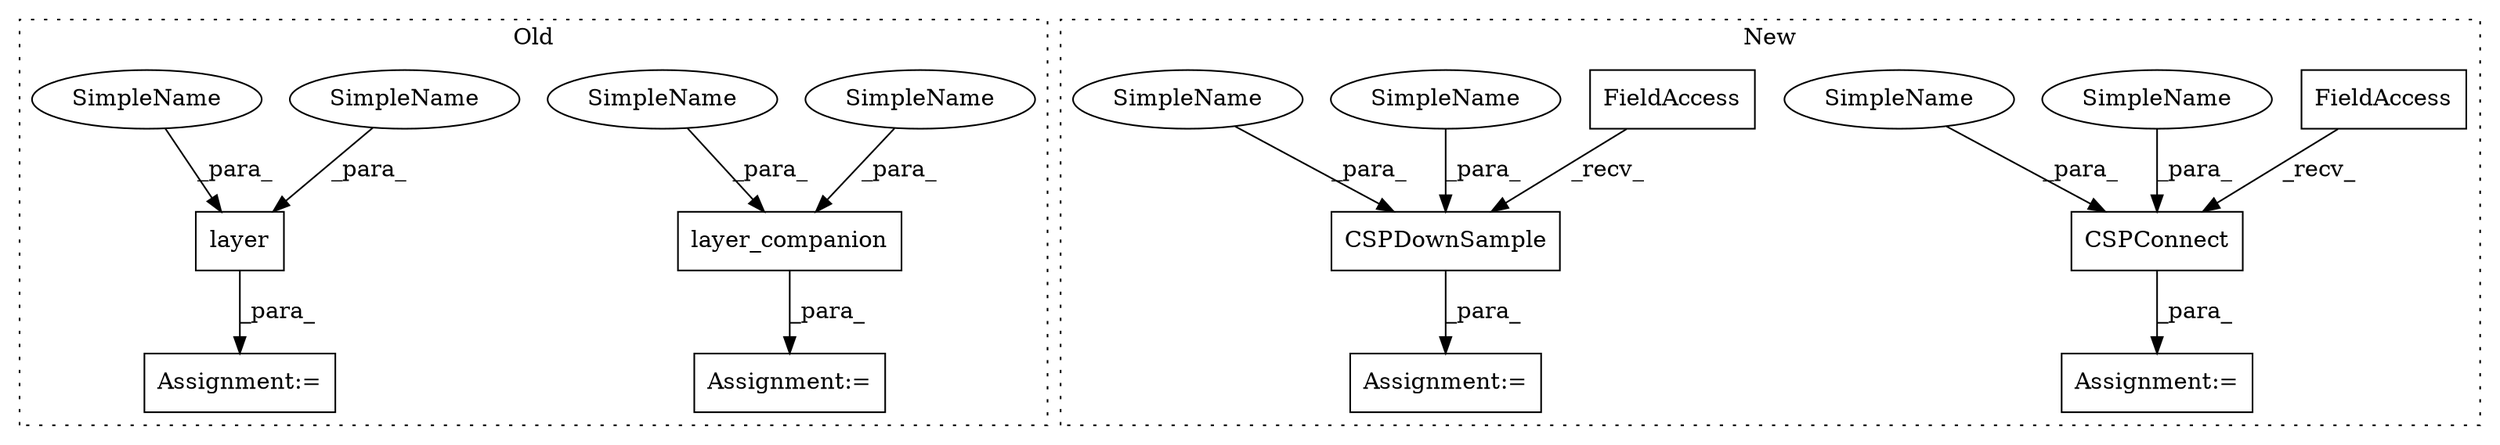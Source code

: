 digraph G {
subgraph cluster0 {
1 [label="layer" a="32" s="1389,1406" l="6,1" shape="box"];
5 [label="Assignment:=" a="7" s="1388" l="1" shape="box"];
6 [label="layer_companion" a="32" s="1424,1451" l="16,1" shape="box"];
10 [label="Assignment:=" a="7" s="1423" l="1" shape="box"];
11 [label="SimpleName" a="42" s="1395" l="7" shape="ellipse"];
12 [label="SimpleName" a="42" s="1440" l="7" shape="ellipse"];
13 [label="SimpleName" a="42" s="1448" l="3" shape="ellipse"];
14 [label="SimpleName" a="42" s="1403" l="3" shape="ellipse"];
label = "Old";
style="dotted";
}
subgraph cluster1 {
2 [label="CSPDownSample" a="32" s="1479,1504" l="14,1" shape="box"];
3 [label="FieldAccess" a="22" s="1419" l="8" shape="box"];
4 [label="Assignment:=" a="7" s="1418" l="1" shape="box"];
7 [label="CSPConnect" a="32" s="1582,1604" l="11,1" shape="box"];
8 [label="FieldAccess" a="22" s="1522" l="8" shape="box"];
9 [label="Assignment:=" a="7" s="1521" l="1" shape="box"];
15 [label="SimpleName" a="42" s="1593" l="7" shape="ellipse"];
16 [label="SimpleName" a="42" s="1493" l="7" shape="ellipse"];
17 [label="SimpleName" a="42" s="1501" l="3" shape="ellipse"];
18 [label="SimpleName" a="42" s="1601" l="3" shape="ellipse"];
label = "New";
style="dotted";
}
1 -> 5 [label="_para_"];
2 -> 4 [label="_para_"];
3 -> 2 [label="_recv_"];
6 -> 10 [label="_para_"];
7 -> 9 [label="_para_"];
8 -> 7 [label="_recv_"];
11 -> 1 [label="_para_"];
12 -> 6 [label="_para_"];
13 -> 6 [label="_para_"];
14 -> 1 [label="_para_"];
15 -> 7 [label="_para_"];
16 -> 2 [label="_para_"];
17 -> 2 [label="_para_"];
18 -> 7 [label="_para_"];
}